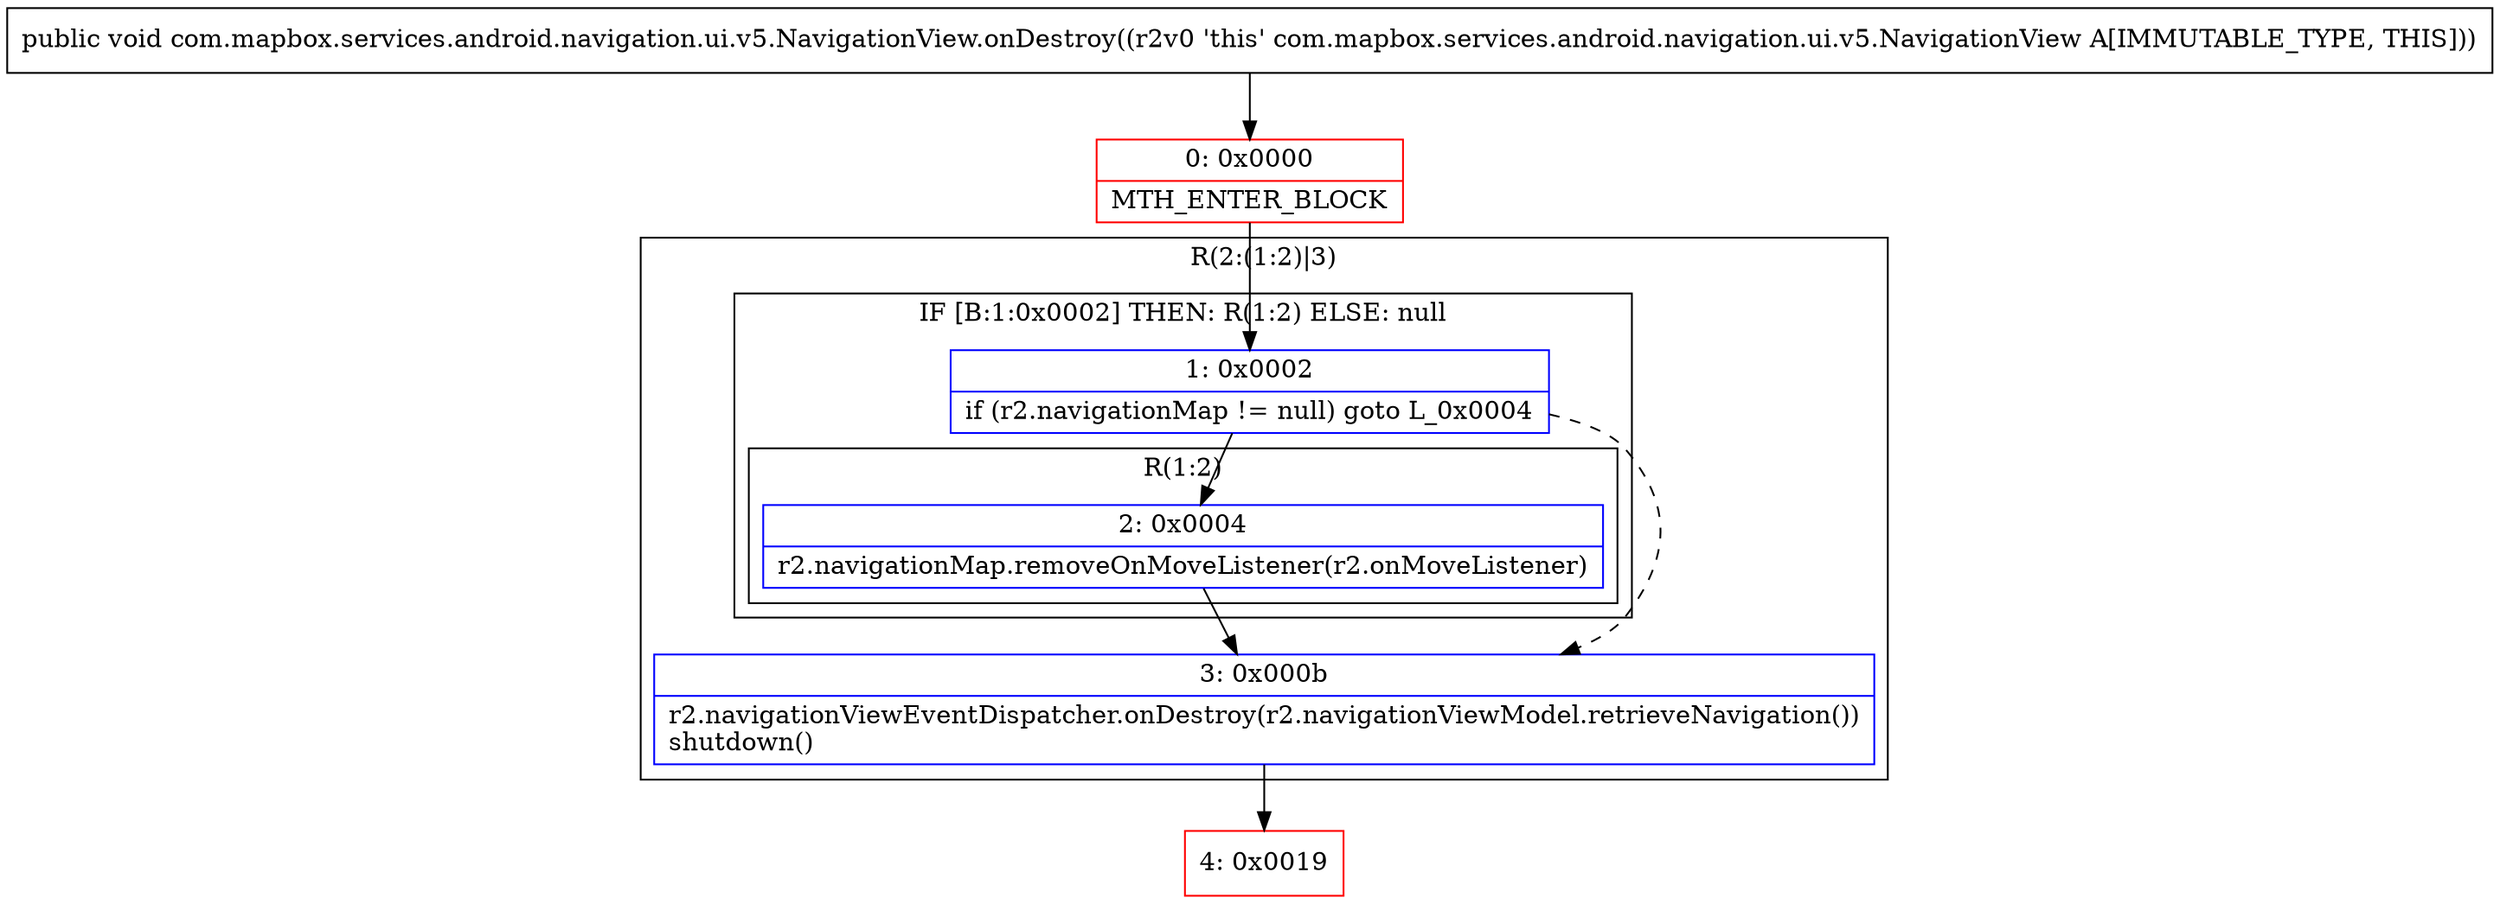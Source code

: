 digraph "CFG forcom.mapbox.services.android.navigation.ui.v5.NavigationView.onDestroy()V" {
subgraph cluster_Region_32057773 {
label = "R(2:(1:2)|3)";
node [shape=record,color=blue];
subgraph cluster_IfRegion_1621984897 {
label = "IF [B:1:0x0002] THEN: R(1:2) ELSE: null";
node [shape=record,color=blue];
Node_1 [shape=record,label="{1\:\ 0x0002|if (r2.navigationMap != null) goto L_0x0004\l}"];
subgraph cluster_Region_558254550 {
label = "R(1:2)";
node [shape=record,color=blue];
Node_2 [shape=record,label="{2\:\ 0x0004|r2.navigationMap.removeOnMoveListener(r2.onMoveListener)\l}"];
}
}
Node_3 [shape=record,label="{3\:\ 0x000b|r2.navigationViewEventDispatcher.onDestroy(r2.navigationViewModel.retrieveNavigation())\lshutdown()\l}"];
}
Node_0 [shape=record,color=red,label="{0\:\ 0x0000|MTH_ENTER_BLOCK\l}"];
Node_4 [shape=record,color=red,label="{4\:\ 0x0019}"];
MethodNode[shape=record,label="{public void com.mapbox.services.android.navigation.ui.v5.NavigationView.onDestroy((r2v0 'this' com.mapbox.services.android.navigation.ui.v5.NavigationView A[IMMUTABLE_TYPE, THIS])) }"];
MethodNode -> Node_0;
Node_1 -> Node_2;
Node_1 -> Node_3[style=dashed];
Node_2 -> Node_3;
Node_3 -> Node_4;
Node_0 -> Node_1;
}

